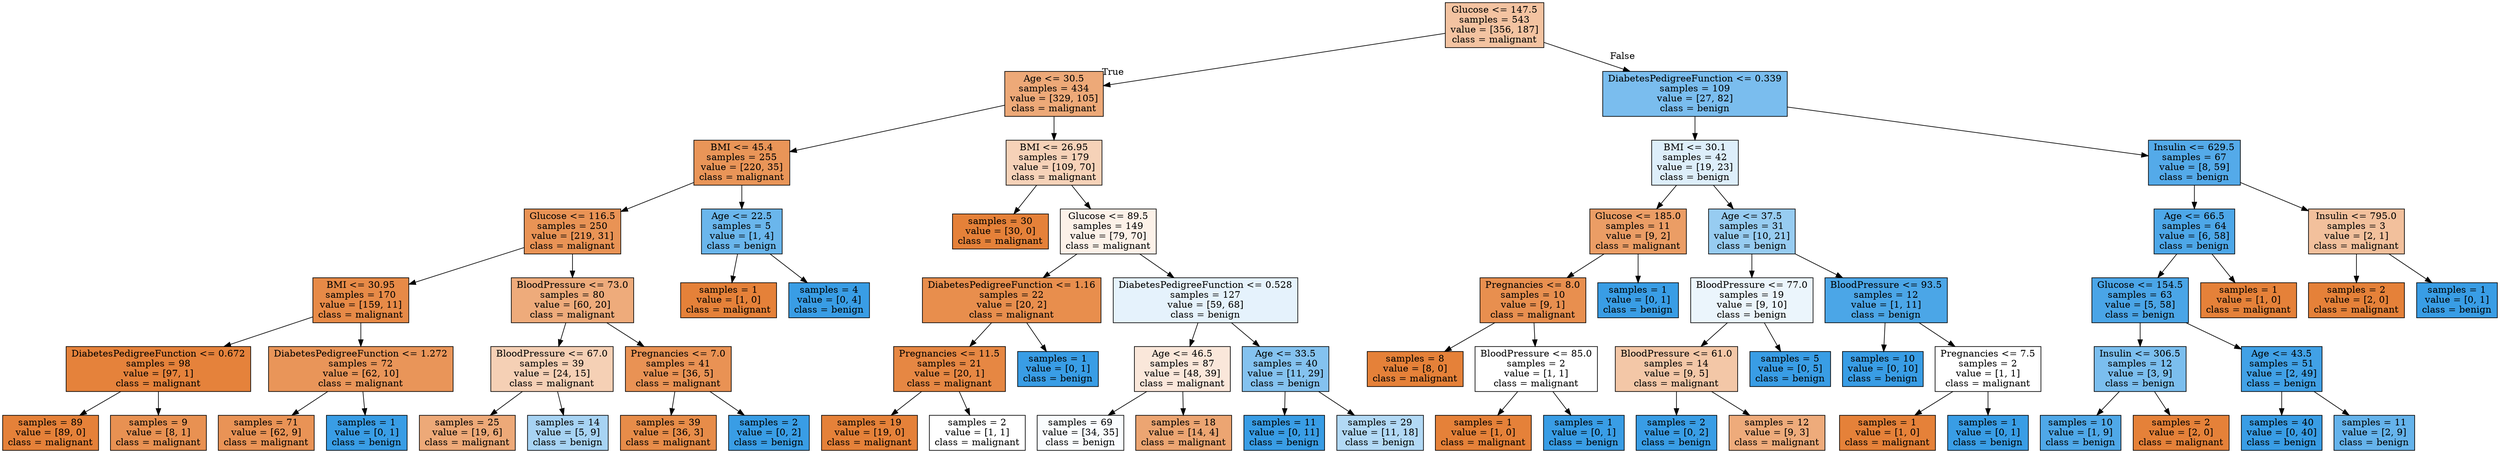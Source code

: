 digraph Tree {
node [shape=box, style="filled", color="black"] ;
0 [label="Glucose <= 147.5\nsamples = 543\nvalue = [356, 187]\nclass = malignant", fillcolor="#f3c3a1"] ;
1 [label="Age <= 30.5\nsamples = 434\nvalue = [329, 105]\nclass = malignant", fillcolor="#eda978"] ;
0 -> 1 [labeldistance=2.5, labelangle=45, headlabel="True"] ;
2 [label="BMI <= 45.4\nsamples = 255\nvalue = [220, 35]\nclass = malignant", fillcolor="#e99558"] ;
1 -> 2 ;
3 [label="Glucose <= 116.5\nsamples = 250\nvalue = [219, 31]\nclass = malignant", fillcolor="#e99355"] ;
2 -> 3 ;
4 [label="BMI <= 30.95\nsamples = 170\nvalue = [159, 11]\nclass = malignant", fillcolor="#e78a47"] ;
3 -> 4 ;
5 [label="DiabetesPedigreeFunction <= 0.672\nsamples = 98\nvalue = [97, 1]\nclass = malignant", fillcolor="#e5823b"] ;
4 -> 5 ;
6 [label="samples = 89\nvalue = [89, 0]\nclass = malignant", fillcolor="#e58139"] ;
5 -> 6 ;
7 [label="samples = 9\nvalue = [8, 1]\nclass = malignant", fillcolor="#e89152"] ;
5 -> 7 ;
8 [label="DiabetesPedigreeFunction <= 1.272\nsamples = 72\nvalue = [62, 10]\nclass = malignant", fillcolor="#e99559"] ;
4 -> 8 ;
9 [label="samples = 71\nvalue = [62, 9]\nclass = malignant", fillcolor="#e99356"] ;
8 -> 9 ;
10 [label="samples = 1\nvalue = [0, 1]\nclass = benign", fillcolor="#399de5"] ;
8 -> 10 ;
11 [label="BloodPressure <= 73.0\nsamples = 80\nvalue = [60, 20]\nclass = malignant", fillcolor="#eeab7b"] ;
3 -> 11 ;
12 [label="BloodPressure <= 67.0\nsamples = 39\nvalue = [24, 15]\nclass = malignant", fillcolor="#f5d0b5"] ;
11 -> 12 ;
13 [label="samples = 25\nvalue = [19, 6]\nclass = malignant", fillcolor="#eda978"] ;
12 -> 13 ;
14 [label="samples = 14\nvalue = [5, 9]\nclass = benign", fillcolor="#a7d3f3"] ;
12 -> 14 ;
15 [label="Pregnancies <= 7.0\nsamples = 41\nvalue = [36, 5]\nclass = malignant", fillcolor="#e99254"] ;
11 -> 15 ;
16 [label="samples = 39\nvalue = [36, 3]\nclass = malignant", fillcolor="#e78c49"] ;
15 -> 16 ;
17 [label="samples = 2\nvalue = [0, 2]\nclass = benign", fillcolor="#399de5"] ;
15 -> 17 ;
18 [label="Age <= 22.5\nsamples = 5\nvalue = [1, 4]\nclass = benign", fillcolor="#6ab6ec"] ;
2 -> 18 ;
19 [label="samples = 1\nvalue = [1, 0]\nclass = malignant", fillcolor="#e58139"] ;
18 -> 19 ;
20 [label="samples = 4\nvalue = [0, 4]\nclass = benign", fillcolor="#399de5"] ;
18 -> 20 ;
21 [label="BMI <= 26.95\nsamples = 179\nvalue = [109, 70]\nclass = malignant", fillcolor="#f6d2b8"] ;
1 -> 21 ;
22 [label="samples = 30\nvalue = [30, 0]\nclass = malignant", fillcolor="#e58139"] ;
21 -> 22 ;
23 [label="Glucose <= 89.5\nsamples = 149\nvalue = [79, 70]\nclass = malignant", fillcolor="#fcf1e8"] ;
21 -> 23 ;
24 [label="DiabetesPedigreeFunction <= 1.16\nsamples = 22\nvalue = [20, 2]\nclass = malignant", fillcolor="#e88e4d"] ;
23 -> 24 ;
25 [label="Pregnancies <= 11.5\nsamples = 21\nvalue = [20, 1]\nclass = malignant", fillcolor="#e68743"] ;
24 -> 25 ;
26 [label="samples = 19\nvalue = [19, 0]\nclass = malignant", fillcolor="#e58139"] ;
25 -> 26 ;
27 [label="samples = 2\nvalue = [1, 1]\nclass = malignant", fillcolor="#ffffff"] ;
25 -> 27 ;
28 [label="samples = 1\nvalue = [0, 1]\nclass = benign", fillcolor="#399de5"] ;
24 -> 28 ;
29 [label="DiabetesPedigreeFunction <= 0.528\nsamples = 127\nvalue = [59, 68]\nclass = benign", fillcolor="#e5f2fc"] ;
23 -> 29 ;
30 [label="Age <= 46.5\nsamples = 87\nvalue = [48, 39]\nclass = malignant", fillcolor="#fae7da"] ;
29 -> 30 ;
31 [label="samples = 69\nvalue = [34, 35]\nclass = benign", fillcolor="#f9fcfe"] ;
30 -> 31 ;
32 [label="samples = 18\nvalue = [14, 4]\nclass = malignant", fillcolor="#eca572"] ;
30 -> 32 ;
33 [label="Age <= 33.5\nsamples = 40\nvalue = [11, 29]\nclass = benign", fillcolor="#84c2ef"] ;
29 -> 33 ;
34 [label="samples = 11\nvalue = [0, 11]\nclass = benign", fillcolor="#399de5"] ;
33 -> 34 ;
35 [label="samples = 29\nvalue = [11, 18]\nclass = benign", fillcolor="#b2d9f5"] ;
33 -> 35 ;
36 [label="DiabetesPedigreeFunction <= 0.339\nsamples = 109\nvalue = [27, 82]\nclass = benign", fillcolor="#7abdee"] ;
0 -> 36 [labeldistance=2.5, labelangle=-45, headlabel="False"] ;
37 [label="BMI <= 30.1\nsamples = 42\nvalue = [19, 23]\nclass = benign", fillcolor="#ddeefa"] ;
36 -> 37 ;
38 [label="Glucose <= 185.0\nsamples = 11\nvalue = [9, 2]\nclass = malignant", fillcolor="#eb9d65"] ;
37 -> 38 ;
39 [label="Pregnancies <= 8.0\nsamples = 10\nvalue = [9, 1]\nclass = malignant", fillcolor="#e88f4f"] ;
38 -> 39 ;
40 [label="samples = 8\nvalue = [8, 0]\nclass = malignant", fillcolor="#e58139"] ;
39 -> 40 ;
41 [label="BloodPressure <= 85.0\nsamples = 2\nvalue = [1, 1]\nclass = malignant", fillcolor="#ffffff"] ;
39 -> 41 ;
42 [label="samples = 1\nvalue = [1, 0]\nclass = malignant", fillcolor="#e58139"] ;
41 -> 42 ;
43 [label="samples = 1\nvalue = [0, 1]\nclass = benign", fillcolor="#399de5"] ;
41 -> 43 ;
44 [label="samples = 1\nvalue = [0, 1]\nclass = benign", fillcolor="#399de5"] ;
38 -> 44 ;
45 [label="Age <= 37.5\nsamples = 31\nvalue = [10, 21]\nclass = benign", fillcolor="#97ccf1"] ;
37 -> 45 ;
46 [label="BloodPressure <= 77.0\nsamples = 19\nvalue = [9, 10]\nclass = benign", fillcolor="#ebf5fc"] ;
45 -> 46 ;
47 [label="BloodPressure <= 61.0\nsamples = 14\nvalue = [9, 5]\nclass = malignant", fillcolor="#f3c7a7"] ;
46 -> 47 ;
48 [label="samples = 2\nvalue = [0, 2]\nclass = benign", fillcolor="#399de5"] ;
47 -> 48 ;
49 [label="samples = 12\nvalue = [9, 3]\nclass = malignant", fillcolor="#eeab7b"] ;
47 -> 49 ;
50 [label="samples = 5\nvalue = [0, 5]\nclass = benign", fillcolor="#399de5"] ;
46 -> 50 ;
51 [label="BloodPressure <= 93.5\nsamples = 12\nvalue = [1, 11]\nclass = benign", fillcolor="#4ba6e7"] ;
45 -> 51 ;
52 [label="samples = 10\nvalue = [0, 10]\nclass = benign", fillcolor="#399de5"] ;
51 -> 52 ;
53 [label="Pregnancies <= 7.5\nsamples = 2\nvalue = [1, 1]\nclass = malignant", fillcolor="#ffffff"] ;
51 -> 53 ;
54 [label="samples = 1\nvalue = [1, 0]\nclass = malignant", fillcolor="#e58139"] ;
53 -> 54 ;
55 [label="samples = 1\nvalue = [0, 1]\nclass = benign", fillcolor="#399de5"] ;
53 -> 55 ;
56 [label="Insulin <= 629.5\nsamples = 67\nvalue = [8, 59]\nclass = benign", fillcolor="#54aae9"] ;
36 -> 56 ;
57 [label="Age <= 66.5\nsamples = 64\nvalue = [6, 58]\nclass = benign", fillcolor="#4da7e8"] ;
56 -> 57 ;
58 [label="Glucose <= 154.5\nsamples = 63\nvalue = [5, 58]\nclass = benign", fillcolor="#4aa5e7"] ;
57 -> 58 ;
59 [label="Insulin <= 306.5\nsamples = 12\nvalue = [3, 9]\nclass = benign", fillcolor="#7bbeee"] ;
58 -> 59 ;
60 [label="samples = 10\nvalue = [1, 9]\nclass = benign", fillcolor="#4fa8e8"] ;
59 -> 60 ;
61 [label="samples = 2\nvalue = [2, 0]\nclass = malignant", fillcolor="#e58139"] ;
59 -> 61 ;
62 [label="Age <= 43.5\nsamples = 51\nvalue = [2, 49]\nclass = benign", fillcolor="#41a1e6"] ;
58 -> 62 ;
63 [label="samples = 40\nvalue = [0, 40]\nclass = benign", fillcolor="#399de5"] ;
62 -> 63 ;
64 [label="samples = 11\nvalue = [2, 9]\nclass = benign", fillcolor="#65b3eb"] ;
62 -> 64 ;
65 [label="samples = 1\nvalue = [1, 0]\nclass = malignant", fillcolor="#e58139"] ;
57 -> 65 ;
66 [label="Insulin <= 795.0\nsamples = 3\nvalue = [2, 1]\nclass = malignant", fillcolor="#f2c09c"] ;
56 -> 66 ;
67 [label="samples = 2\nvalue = [2, 0]\nclass = malignant", fillcolor="#e58139"] ;
66 -> 67 ;
68 [label="samples = 1\nvalue = [0, 1]\nclass = benign", fillcolor="#399de5"] ;
66 -> 68 ;
}